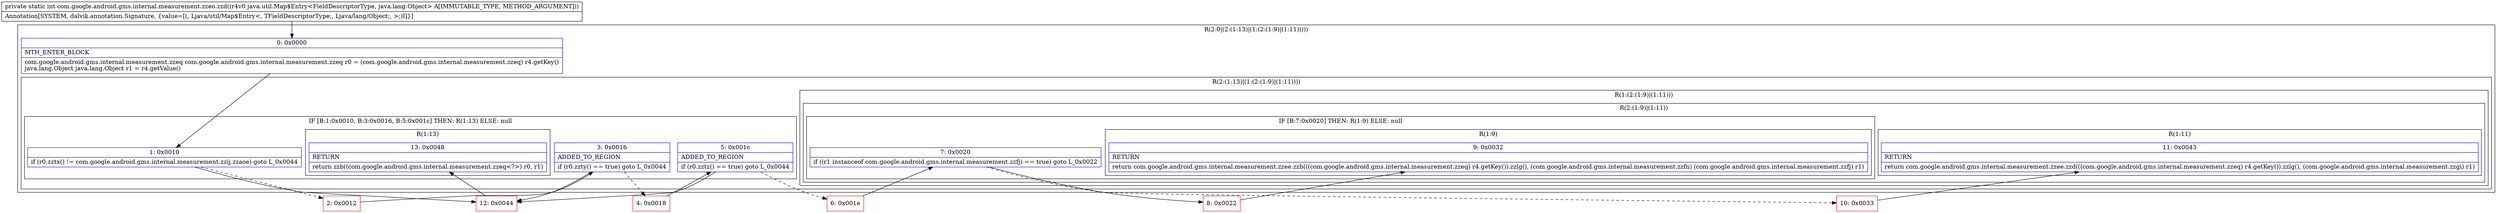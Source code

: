 digraph "CFG forcom.google.android.gms.internal.measurement.zzeo.zzd(Ljava\/util\/Map$Entry;)I" {
subgraph cluster_Region_1267693788 {
label = "R(2:0|(2:(1:13)|(1:(2:(1:9)|(1:11)))))";
node [shape=record,color=blue];
Node_0 [shape=record,label="{0\:\ 0x0000|MTH_ENTER_BLOCK\l|com.google.android.gms.internal.measurement.zzeq com.google.android.gms.internal.measurement.zzeq r0 = (com.google.android.gms.internal.measurement.zzeq) r4.getKey()\ljava.lang.Object java.lang.Object r1 = r4.getValue()\l}"];
subgraph cluster_Region_1510000660 {
label = "R(2:(1:13)|(1:(2:(1:9)|(1:11))))";
node [shape=record,color=blue];
subgraph cluster_IfRegion_1723115751 {
label = "IF [B:1:0x0010, B:3:0x0016, B:5:0x001c] THEN: R(1:13) ELSE: null";
node [shape=record,color=blue];
Node_1 [shape=record,label="{1\:\ 0x0010|if (r0.zztx() != com.google.android.gms.internal.measurement.zzij.zzaoe) goto L_0x0044\l}"];
Node_3 [shape=record,label="{3\:\ 0x0016|ADDED_TO_REGION\l|if (r0.zzty() == true) goto L_0x0044\l}"];
Node_5 [shape=record,label="{5\:\ 0x001c|ADDED_TO_REGION\l|if (r0.zztz() == true) goto L_0x0044\l}"];
subgraph cluster_Region_2074244132 {
label = "R(1:13)";
node [shape=record,color=blue];
Node_13 [shape=record,label="{13\:\ 0x0048|RETURN\l|return zzb((com.google.android.gms.internal.measurement.zzeq\<?\>) r0, r1)\l}"];
}
}
subgraph cluster_Region_300188886 {
label = "R(1:(2:(1:9)|(1:11)))";
node [shape=record,color=blue];
subgraph cluster_Region_1016122203 {
label = "R(2:(1:9)|(1:11))";
node [shape=record,color=blue];
subgraph cluster_IfRegion_1627771515 {
label = "IF [B:7:0x0020] THEN: R(1:9) ELSE: null";
node [shape=record,color=blue];
Node_7 [shape=record,label="{7\:\ 0x0020|if ((r1 instanceof com.google.android.gms.internal.measurement.zzfj) == true) goto L_0x0022\l}"];
subgraph cluster_Region_1375477535 {
label = "R(1:9)";
node [shape=record,color=blue];
Node_9 [shape=record,label="{9\:\ 0x0032|RETURN\l|return com.google.android.gms.internal.measurement.zzee.zzb(((com.google.android.gms.internal.measurement.zzeq) r4.getKey()).zzlg(), (com.google.android.gms.internal.measurement.zzfn) (com.google.android.gms.internal.measurement.zzfj) r1)\l}"];
}
}
subgraph cluster_Region_315389527 {
label = "R(1:11)";
node [shape=record,color=blue];
Node_11 [shape=record,label="{11\:\ 0x0043|RETURN\l|return com.google.android.gms.internal.measurement.zzee.zzd(((com.google.android.gms.internal.measurement.zzeq) r4.getKey()).zzlg(), (com.google.android.gms.internal.measurement.zzgi) r1)\l}"];
}
}
}
}
}
Node_2 [shape=record,color=red,label="{2\:\ 0x0012}"];
Node_4 [shape=record,color=red,label="{4\:\ 0x0018}"];
Node_6 [shape=record,color=red,label="{6\:\ 0x001e}"];
Node_8 [shape=record,color=red,label="{8\:\ 0x0022}"];
Node_10 [shape=record,color=red,label="{10\:\ 0x0033}"];
Node_12 [shape=record,color=red,label="{12\:\ 0x0044}"];
MethodNode[shape=record,label="{private static int com.google.android.gms.internal.measurement.zzeo.zzd((r4v0 java.util.Map$Entry\<FieldDescriptorType, java.lang.Object\> A[IMMUTABLE_TYPE, METHOD_ARGUMENT]))  | Annotation[SYSTEM, dalvik.annotation.Signature, \{value=[(, Ljava\/util\/Map$Entry\<, TFieldDescriptorType;, Ljava\/lang\/Object;, \>;)I]\}]\l}"];
MethodNode -> Node_0;
Node_0 -> Node_1;
Node_1 -> Node_2[style=dashed];
Node_1 -> Node_12;
Node_3 -> Node_4[style=dashed];
Node_3 -> Node_12;
Node_5 -> Node_6[style=dashed];
Node_5 -> Node_12;
Node_7 -> Node_8;
Node_7 -> Node_10[style=dashed];
Node_2 -> Node_3;
Node_4 -> Node_5;
Node_6 -> Node_7;
Node_8 -> Node_9;
Node_10 -> Node_11;
Node_12 -> Node_13;
}

